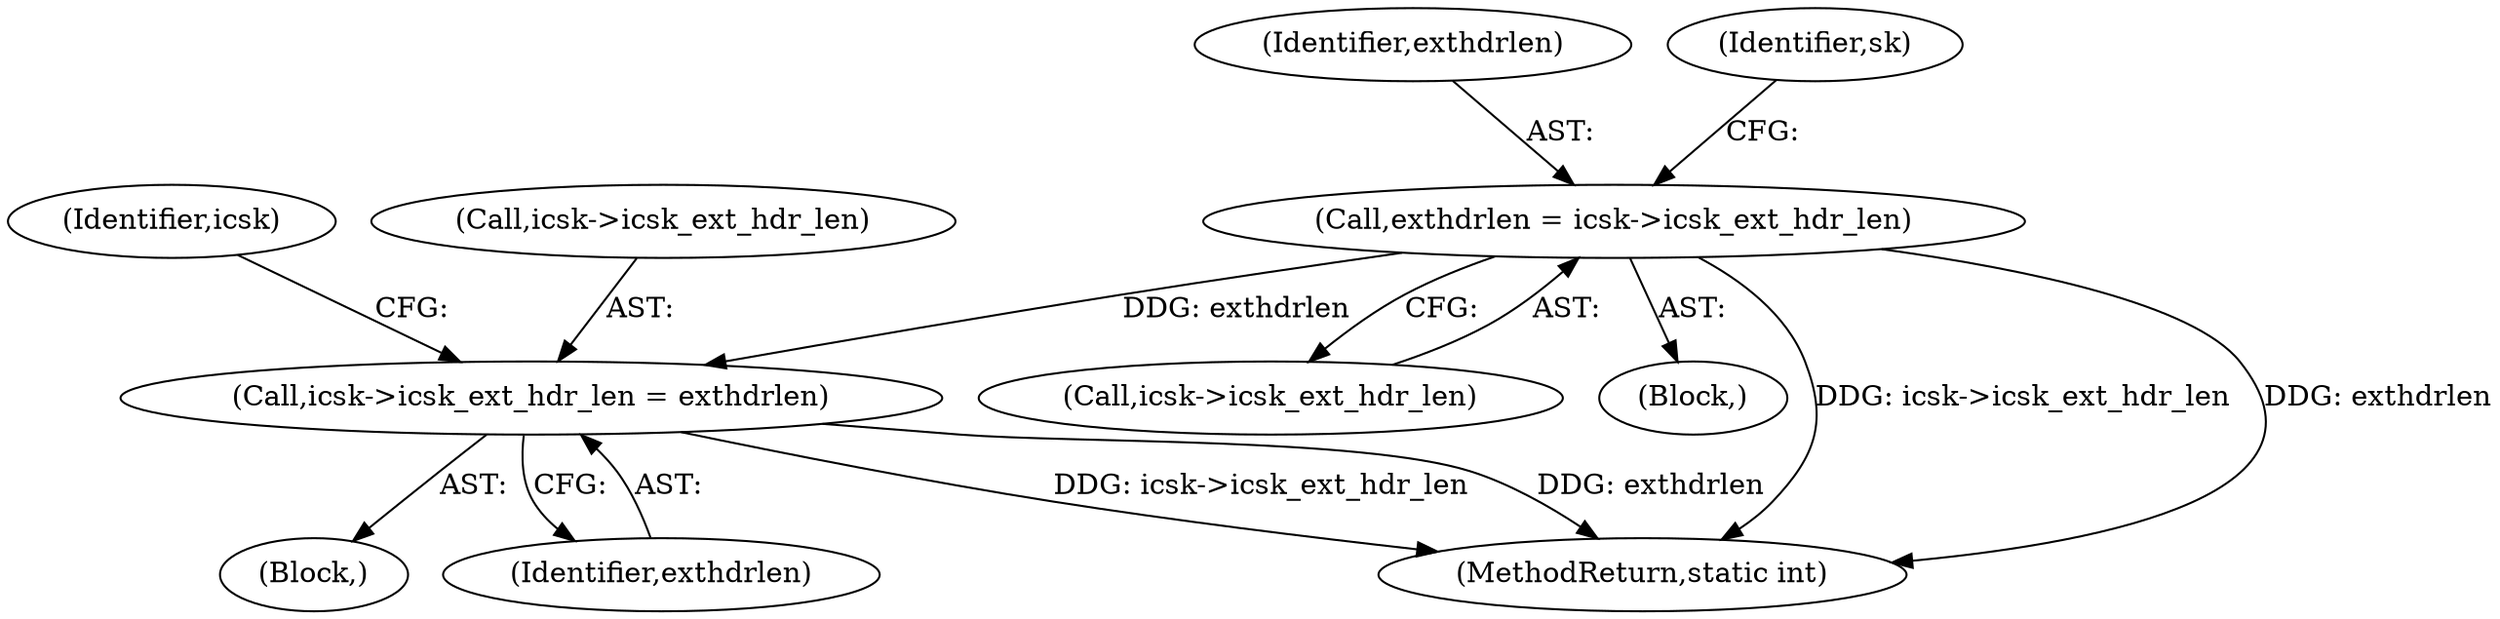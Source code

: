 digraph "0_linux_45f6fad84cc305103b28d73482b344d7f5b76f39@pointer" {
"1000310" [label="(Call,exthdrlen = icsk->icsk_ext_hdr_len)"];
"1000374" [label="(Call,icsk->icsk_ext_hdr_len = exthdrlen)"];
"1000312" [label="(Call,icsk->icsk_ext_hdr_len)"];
"1000373" [label="(Block,)"];
"1000310" [label="(Call,exthdrlen = icsk->icsk_ext_hdr_len)"];
"1000308" [label="(Block,)"];
"1000381" [label="(Identifier,icsk)"];
"1000311" [label="(Identifier,exthdrlen)"];
"1000374" [label="(Call,icsk->icsk_ext_hdr_len = exthdrlen)"];
"1000378" [label="(Identifier,exthdrlen)"];
"1000375" [label="(Call,icsk->icsk_ext_hdr_len)"];
"1000613" [label="(MethodReturn,static int)"];
"1000317" [label="(Identifier,sk)"];
"1000310" -> "1000308"  [label="AST: "];
"1000310" -> "1000312"  [label="CFG: "];
"1000311" -> "1000310"  [label="AST: "];
"1000312" -> "1000310"  [label="AST: "];
"1000317" -> "1000310"  [label="CFG: "];
"1000310" -> "1000613"  [label="DDG: icsk->icsk_ext_hdr_len"];
"1000310" -> "1000613"  [label="DDG: exthdrlen"];
"1000310" -> "1000374"  [label="DDG: exthdrlen"];
"1000374" -> "1000373"  [label="AST: "];
"1000374" -> "1000378"  [label="CFG: "];
"1000375" -> "1000374"  [label="AST: "];
"1000378" -> "1000374"  [label="AST: "];
"1000381" -> "1000374"  [label="CFG: "];
"1000374" -> "1000613"  [label="DDG: icsk->icsk_ext_hdr_len"];
"1000374" -> "1000613"  [label="DDG: exthdrlen"];
}
